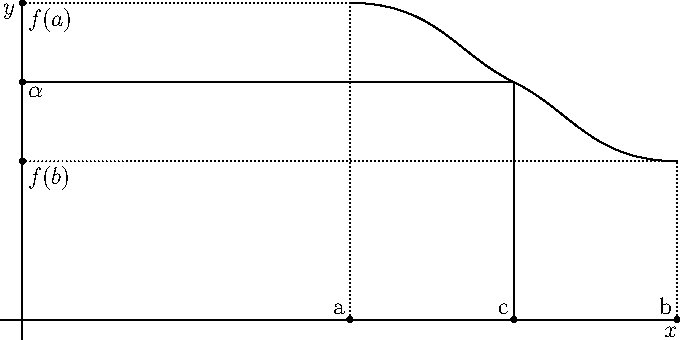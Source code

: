 size(12cm,6cm,IgnoreAspect);
import graph;
xaxis("$x$");
yaxis("$y$");
draw((2,4){E}..{SE}(3,3){SE}..{E}(4,2));
dot("$f(a)$",(0,4),SE);
dot("$f(b)$",(0,2),SE);
dot("$\alpha$",(0,3),SE);
draw((0,3)--(3,3)--(3,0));
draw((0,4)--(2,4)--(2,0),dotted);
draw((0,2)--(4,2)--(4,0),dotted);
dot("c",(3,0),NW);
dot("a",(2,0),NW);
dot("b",(4,0),NW);
